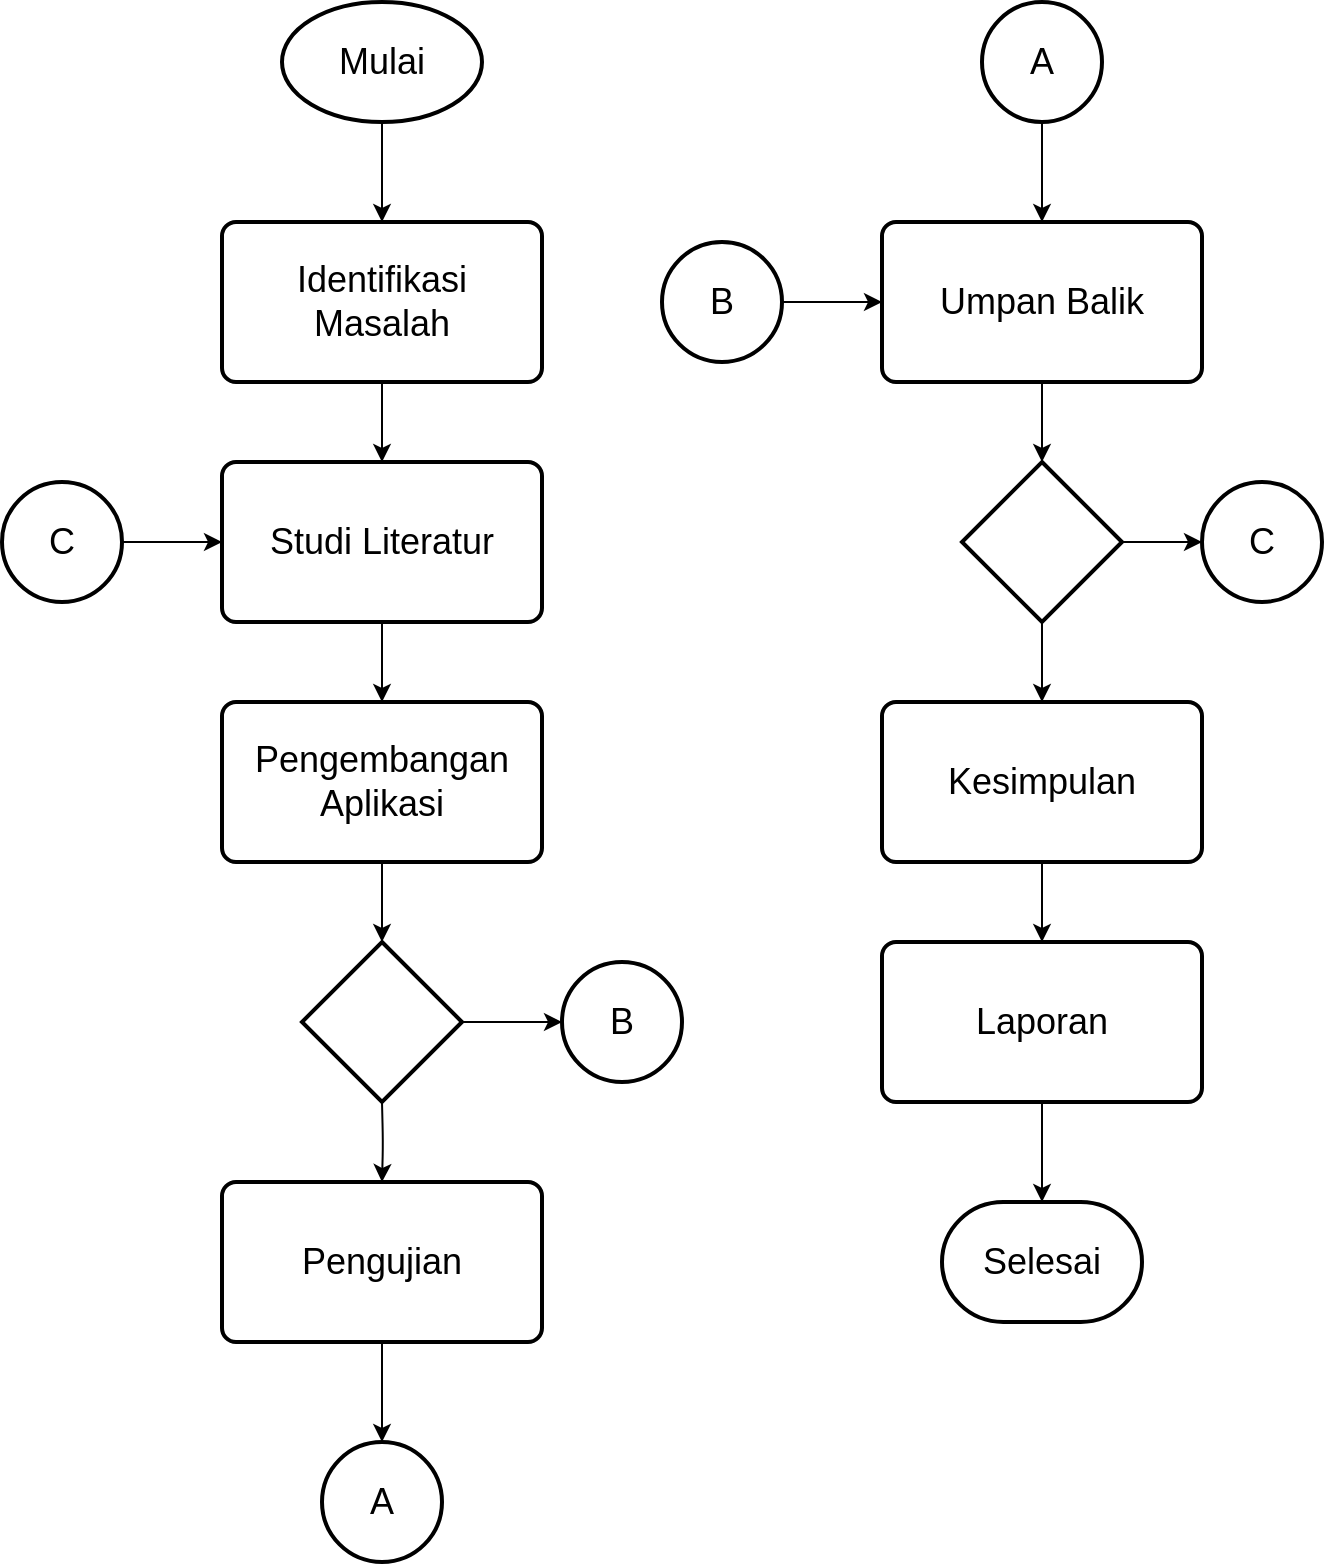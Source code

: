 <mxfile>
    <diagram id="yzNSlJwLnKMePp91ZFKn" name="Page-1">
        <mxGraphModel dx="1930" dy="1010" grid="1" gridSize="10" guides="1" tooltips="1" connect="1" arrows="1" fold="1" page="1" pageScale="1" pageWidth="850" pageHeight="1100" math="0" shadow="0">
            <root>
                <mxCell id="0"/>
                <mxCell id="1" parent="0"/>
                <mxCell id="13" style="edgeStyle=none;html=1;entryX=0.5;entryY=0;entryDx=0;entryDy=0;fontSize=18;exitX=0.5;exitY=1;exitDx=0;exitDy=0;exitPerimeter=0;" parent="1" source="30" target="4" edge="1">
                    <mxGeometry relative="1" as="geometry">
                        <mxPoint x="360" y="120" as="sourcePoint"/>
                    </mxGeometry>
                </mxCell>
                <mxCell id="14" style="edgeStyle=none;html=1;entryX=0.5;entryY=0;entryDx=0;entryDy=0;fontSize=18;" parent="1" source="4" target="6" edge="1">
                    <mxGeometry relative="1" as="geometry"/>
                </mxCell>
                <mxCell id="4" value="&lt;font style=&quot;font-size: 18px;&quot;&gt;Identifikasi Masalah&lt;/font&gt;" style="rounded=1;whiteSpace=wrap;html=1;absoluteArcSize=1;arcSize=14;strokeWidth=2;" parent="1" vertex="1">
                    <mxGeometry x="280" y="160" width="160" height="80" as="geometry"/>
                </mxCell>
                <mxCell id="21" style="edgeStyle=orthogonalEdgeStyle;html=1;fontSize=18;" parent="1" source="6" target="7" edge="1">
                    <mxGeometry relative="1" as="geometry"/>
                </mxCell>
                <mxCell id="6" value="&lt;font style=&quot;font-size: 18px;&quot;&gt;Studi Literatur&lt;/font&gt;" style="rounded=1;whiteSpace=wrap;html=1;absoluteArcSize=1;arcSize=14;strokeWidth=2;" parent="1" vertex="1">
                    <mxGeometry x="280" y="280" width="160" height="80" as="geometry"/>
                </mxCell>
                <mxCell id="22" style="edgeStyle=orthogonalEdgeStyle;html=1;entryX=0.5;entryY=0;entryDx=0;entryDy=0;entryPerimeter=0;fontSize=18;" parent="1" source="7" target="15" edge="1">
                    <mxGeometry relative="1" as="geometry"/>
                </mxCell>
                <mxCell id="7" value="&lt;font style=&quot;font-size: 18px;&quot;&gt;Pengembangan Aplikasi&lt;/font&gt;" style="rounded=1;whiteSpace=wrap;html=1;absoluteArcSize=1;arcSize=14;strokeWidth=2;" parent="1" vertex="1">
                    <mxGeometry x="280" y="400" width="160" height="80" as="geometry"/>
                </mxCell>
                <mxCell id="55" style="edgeStyle=orthogonalEdgeStyle;html=1;entryX=0;entryY=0.5;entryDx=0;entryDy=0;entryPerimeter=0;fontSize=18;" parent="1" source="15" target="54" edge="1">
                    <mxGeometry relative="1" as="geometry"/>
                </mxCell>
                <mxCell id="15" value="" style="strokeWidth=2;html=1;shape=mxgraph.flowchart.decision;whiteSpace=wrap;fontSize=18;" parent="1" vertex="1">
                    <mxGeometry x="320" y="520" width="80" height="80" as="geometry"/>
                </mxCell>
                <mxCell id="30" value="Mulai" style="strokeWidth=2;html=1;shape=mxgraph.flowchart.start_1;whiteSpace=wrap;fontSize=18;" parent="1" vertex="1">
                    <mxGeometry x="310" y="50" width="100" height="60" as="geometry"/>
                </mxCell>
                <mxCell id="32" style="edgeStyle=orthogonalEdgeStyle;html=1;entryX=0.5;entryY=0;entryDx=0;entryDy=0;fontSize=18;entryPerimeter=0;" parent="1" source="33" target="52" edge="1">
                    <mxGeometry relative="1" as="geometry">
                        <mxPoint x="360" y="760" as="targetPoint"/>
                    </mxGeometry>
                </mxCell>
                <mxCell id="33" value="&lt;font style=&quot;font-size: 18px;&quot;&gt;Pengujian&lt;/font&gt;" style="rounded=1;whiteSpace=wrap;html=1;absoluteArcSize=1;arcSize=14;strokeWidth=2;" parent="1" vertex="1">
                    <mxGeometry x="280" y="640" width="160" height="80" as="geometry"/>
                </mxCell>
                <mxCell id="42" style="edgeStyle=orthogonalEdgeStyle;html=1;fontSize=18;" parent="1" target="33" edge="1">
                    <mxGeometry relative="1" as="geometry">
                        <mxPoint x="360" y="600.0" as="sourcePoint"/>
                    </mxGeometry>
                </mxCell>
                <mxCell id="43" value="&lt;font style=&quot;font-size: 18px;&quot;&gt;Selesai&lt;/font&gt;" style="strokeWidth=2;html=1;shape=mxgraph.flowchart.terminator;whiteSpace=wrap;" parent="1" vertex="1">
                    <mxGeometry x="640" y="650" width="100" height="60" as="geometry"/>
                </mxCell>
                <mxCell id="44" style="edgeStyle=orthogonalEdgeStyle;html=1;entryX=0.5;entryY=0;entryDx=0;entryDy=0;entryPerimeter=0;fontSize=18;" parent="1" source="45" target="51" edge="1">
                    <mxGeometry relative="1" as="geometry"/>
                </mxCell>
                <mxCell id="45" value="&lt;font style=&quot;font-size: 18px;&quot;&gt;Umpan Balik&lt;/font&gt;" style="rounded=1;whiteSpace=wrap;html=1;absoluteArcSize=1;arcSize=14;strokeWidth=2;" parent="1" vertex="1">
                    <mxGeometry x="610" y="160" width="160" height="80" as="geometry"/>
                </mxCell>
                <mxCell id="46" style="edgeStyle=orthogonalEdgeStyle;html=1;fontSize=18;" parent="1" source="47" target="49" edge="1">
                    <mxGeometry relative="1" as="geometry"/>
                </mxCell>
                <mxCell id="47" value="&lt;font style=&quot;font-size: 18px;&quot;&gt;Kesimpulan&lt;/font&gt;" style="rounded=1;whiteSpace=wrap;html=1;absoluteArcSize=1;arcSize=14;strokeWidth=2;" parent="1" vertex="1">
                    <mxGeometry x="610" y="400" width="160" height="80" as="geometry"/>
                </mxCell>
                <mxCell id="48" style="edgeStyle=orthogonalEdgeStyle;html=1;entryX=0.5;entryY=0;entryDx=0;entryDy=0;entryPerimeter=0;fontSize=18;" parent="1" source="49" target="43" edge="1">
                    <mxGeometry relative="1" as="geometry"/>
                </mxCell>
                <mxCell id="49" value="&lt;font style=&quot;font-size: 18px;&quot;&gt;Laporan&lt;/font&gt;" style="rounded=1;whiteSpace=wrap;html=1;absoluteArcSize=1;arcSize=14;strokeWidth=2;" parent="1" vertex="1">
                    <mxGeometry x="610" y="520" width="160" height="80" as="geometry"/>
                </mxCell>
                <mxCell id="50" style="edgeStyle=orthogonalEdgeStyle;html=1;entryX=0.5;entryY=0;entryDx=0;entryDy=0;fontSize=18;" parent="1" source="51" target="47" edge="1">
                    <mxGeometry relative="1" as="geometry"/>
                </mxCell>
                <mxCell id="61" style="edgeStyle=orthogonalEdgeStyle;html=1;fontSize=18;entryX=0;entryY=0.5;entryDx=0;entryDy=0;entryPerimeter=0;" parent="1" source="51" target="60" edge="1">
                    <mxGeometry relative="1" as="geometry">
                        <mxPoint x="800" y="320" as="targetPoint"/>
                    </mxGeometry>
                </mxCell>
                <mxCell id="51" value="" style="strokeWidth=2;html=1;shape=mxgraph.flowchart.decision;whiteSpace=wrap;fontSize=18;" parent="1" vertex="1">
                    <mxGeometry x="650" y="280" width="80" height="80" as="geometry"/>
                </mxCell>
                <mxCell id="52" value="A" style="strokeWidth=2;html=1;shape=mxgraph.flowchart.start_2;whiteSpace=wrap;fontSize=18;" parent="1" vertex="1">
                    <mxGeometry x="330" y="770" width="60" height="60" as="geometry"/>
                </mxCell>
                <mxCell id="54" value="B" style="strokeWidth=2;html=1;shape=mxgraph.flowchart.start_2;whiteSpace=wrap;fontSize=18;" parent="1" vertex="1">
                    <mxGeometry x="450" y="530" width="60" height="60" as="geometry"/>
                </mxCell>
                <mxCell id="57" style="edgeStyle=orthogonalEdgeStyle;html=1;entryX=0.5;entryY=0;entryDx=0;entryDy=0;fontSize=18;" parent="1" source="56" target="45" edge="1">
                    <mxGeometry relative="1" as="geometry"/>
                </mxCell>
                <mxCell id="56" value="A" style="strokeWidth=2;html=1;shape=mxgraph.flowchart.start_2;whiteSpace=wrap;fontSize=18;" parent="1" vertex="1">
                    <mxGeometry x="660" y="50" width="60" height="60" as="geometry"/>
                </mxCell>
                <mxCell id="59" style="edgeStyle=orthogonalEdgeStyle;html=1;entryX=0;entryY=0.5;entryDx=0;entryDy=0;fontSize=18;" parent="1" source="58" target="45" edge="1">
                    <mxGeometry relative="1" as="geometry"/>
                </mxCell>
                <mxCell id="58" value="B" style="strokeWidth=2;html=1;shape=mxgraph.flowchart.start_2;whiteSpace=wrap;fontSize=18;" parent="1" vertex="1">
                    <mxGeometry x="500" y="170" width="60" height="60" as="geometry"/>
                </mxCell>
                <mxCell id="60" value="C" style="strokeWidth=2;html=1;shape=mxgraph.flowchart.start_2;whiteSpace=wrap;fontSize=18;" parent="1" vertex="1">
                    <mxGeometry x="770" y="290" width="60" height="60" as="geometry"/>
                </mxCell>
                <mxCell id="63" style="edgeStyle=orthogonalEdgeStyle;html=1;entryX=0;entryY=0.5;entryDx=0;entryDy=0;fontSize=18;" parent="1" source="62" target="6" edge="1">
                    <mxGeometry relative="1" as="geometry"/>
                </mxCell>
                <mxCell id="62" value="C" style="strokeWidth=2;html=1;shape=mxgraph.flowchart.start_2;whiteSpace=wrap;fontSize=18;" parent="1" vertex="1">
                    <mxGeometry x="170" y="290" width="60" height="60" as="geometry"/>
                </mxCell>
            </root>
        </mxGraphModel>
    </diagram>
</mxfile>